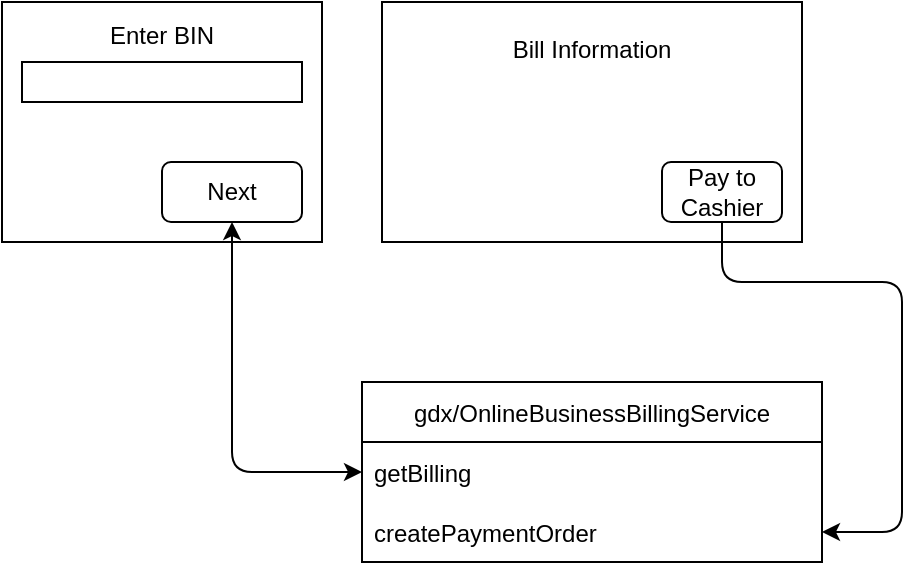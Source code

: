 <mxfile>
    <diagram id="_RKwoUXhbU9ITvyz7EZ8" name="Page-1">
        <mxGraphModel dx="740" dy="422" grid="1" gridSize="10" guides="1" tooltips="1" connect="1" arrows="1" fold="1" page="1" pageScale="1" pageWidth="850" pageHeight="1100" math="0" shadow="0">
            <root>
                <mxCell id="0"/>
                <mxCell id="1" parent="0"/>
                <mxCell id="2" value="Enter BIN&lt;br&gt;&lt;br&gt;&lt;br&gt;&lt;br&gt;&lt;br&gt;&lt;br&gt;&lt;br&gt;" style="rounded=0;whiteSpace=wrap;html=1;" vertex="1" parent="1">
                    <mxGeometry x="60" y="40" width="160" height="120" as="geometry"/>
                </mxCell>
                <mxCell id="4" value="gdx/OnlineBusinessBillingService" style="swimlane;fontStyle=0;childLayout=stackLayout;horizontal=1;startSize=30;horizontalStack=0;resizeParent=1;resizeParentMax=0;resizeLast=0;collapsible=1;marginBottom=0;" vertex="1" parent="1">
                    <mxGeometry x="240" y="230" width="230" height="90" as="geometry"/>
                </mxCell>
                <mxCell id="5" value="getBilling" style="text;strokeColor=none;fillColor=none;align=left;verticalAlign=middle;spacingLeft=4;spacingRight=4;overflow=hidden;points=[[0,0.5],[1,0.5]];portConstraint=eastwest;rotatable=0;" vertex="1" parent="4">
                    <mxGeometry y="30" width="230" height="30" as="geometry"/>
                </mxCell>
                <mxCell id="6" value="createPaymentOrder" style="text;strokeColor=none;fillColor=none;align=left;verticalAlign=middle;spacingLeft=4;spacingRight=4;overflow=hidden;points=[[0,0.5],[1,0.5]];portConstraint=eastwest;rotatable=0;" vertex="1" parent="4">
                    <mxGeometry y="60" width="230" height="30" as="geometry"/>
                </mxCell>
                <mxCell id="11" value="Bill Information&lt;br&gt;&lt;br&gt;&lt;br&gt;&lt;br&gt;&lt;br&gt;&lt;br&gt;" style="rounded=0;whiteSpace=wrap;html=1;" vertex="1" parent="1">
                    <mxGeometry x="250" y="40" width="210" height="120" as="geometry"/>
                </mxCell>
                <mxCell id="15" value="" style="rounded=0;whiteSpace=wrap;html=1;" vertex="1" parent="1">
                    <mxGeometry x="70" y="70" width="140" height="20" as="geometry"/>
                </mxCell>
                <mxCell id="16" value="Next" style="rounded=1;whiteSpace=wrap;html=1;" vertex="1" parent="1">
                    <mxGeometry x="140" y="120" width="70" height="30" as="geometry"/>
                </mxCell>
                <mxCell id="19" value="" style="endArrow=classic;startArrow=classic;html=1;exitX=0;exitY=0.5;exitDx=0;exitDy=0;entryX=0.5;entryY=1;entryDx=0;entryDy=0;" edge="1" parent="1" source="5" target="16">
                    <mxGeometry width="50" height="50" relative="1" as="geometry">
                        <mxPoint x="350" y="180" as="sourcePoint"/>
                        <mxPoint x="400" y="130" as="targetPoint"/>
                        <Array as="points">
                            <mxPoint x="175" y="275"/>
                        </Array>
                    </mxGeometry>
                </mxCell>
                <mxCell id="21" value="Pay to Cashier" style="rounded=1;whiteSpace=wrap;html=1;" vertex="1" parent="1">
                    <mxGeometry x="390" y="120" width="60" height="30" as="geometry"/>
                </mxCell>
                <mxCell id="22" value="" style="endArrow=classic;html=1;entryX=1;entryY=0.5;entryDx=0;entryDy=0;exitX=0.5;exitY=1;exitDx=0;exitDy=0;" edge="1" parent="1" source="21" target="6">
                    <mxGeometry width="50" height="50" relative="1" as="geometry">
                        <mxPoint x="350" y="130" as="sourcePoint"/>
                        <mxPoint x="400" y="80" as="targetPoint"/>
                        <Array as="points">
                            <mxPoint x="420" y="180"/>
                            <mxPoint x="510" y="180"/>
                            <mxPoint x="510" y="305"/>
                        </Array>
                    </mxGeometry>
                </mxCell>
            </root>
        </mxGraphModel>
    </diagram>
</mxfile>
